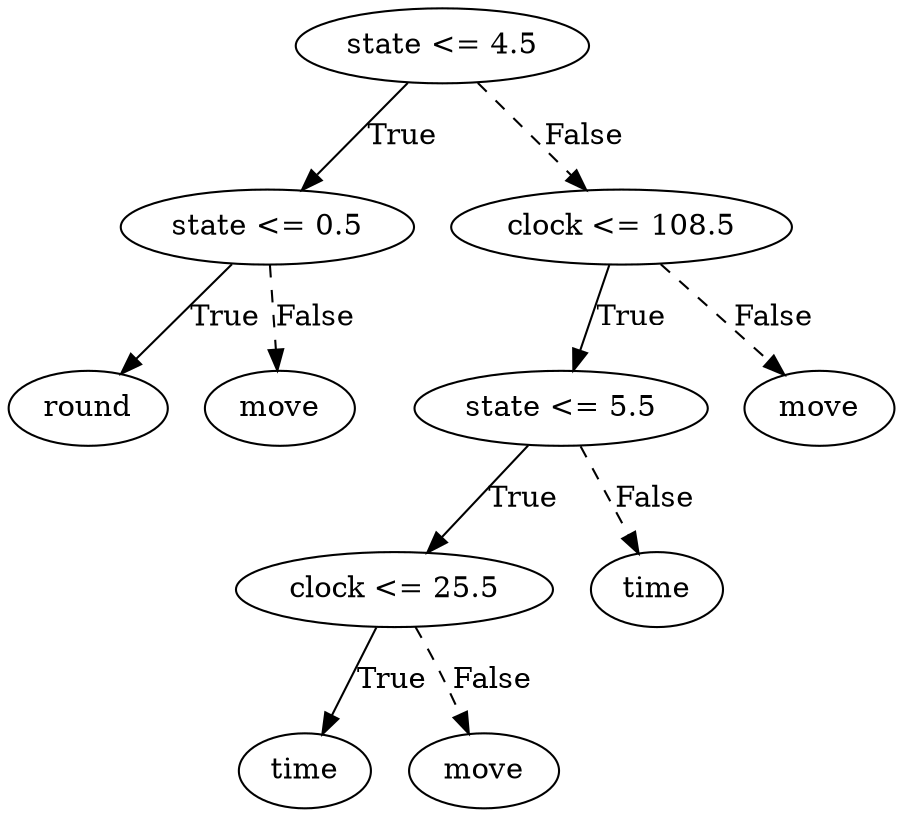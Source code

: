 digraph {
0 [label="state <= 4.5"];
1 [label="state <= 0.5"];
2 [label="round"];
1 -> 2 [label="True"];
3 [label="move"];
1 -> 3 [style="dashed", label="False"];
0 -> 1 [label="True"];
4 [label="clock <= 108.5"];
5 [label="state <= 5.5"];
6 [label="clock <= 25.5"];
7 [label="time"];
6 -> 7 [label="True"];
8 [label="move"];
6 -> 8 [style="dashed", label="False"];
5 -> 6 [label="True"];
9 [label="time"];
5 -> 9 [style="dashed", label="False"];
4 -> 5 [label="True"];
10 [label="move"];
4 -> 10 [style="dashed", label="False"];
0 -> 4 [style="dashed", label="False"];

}